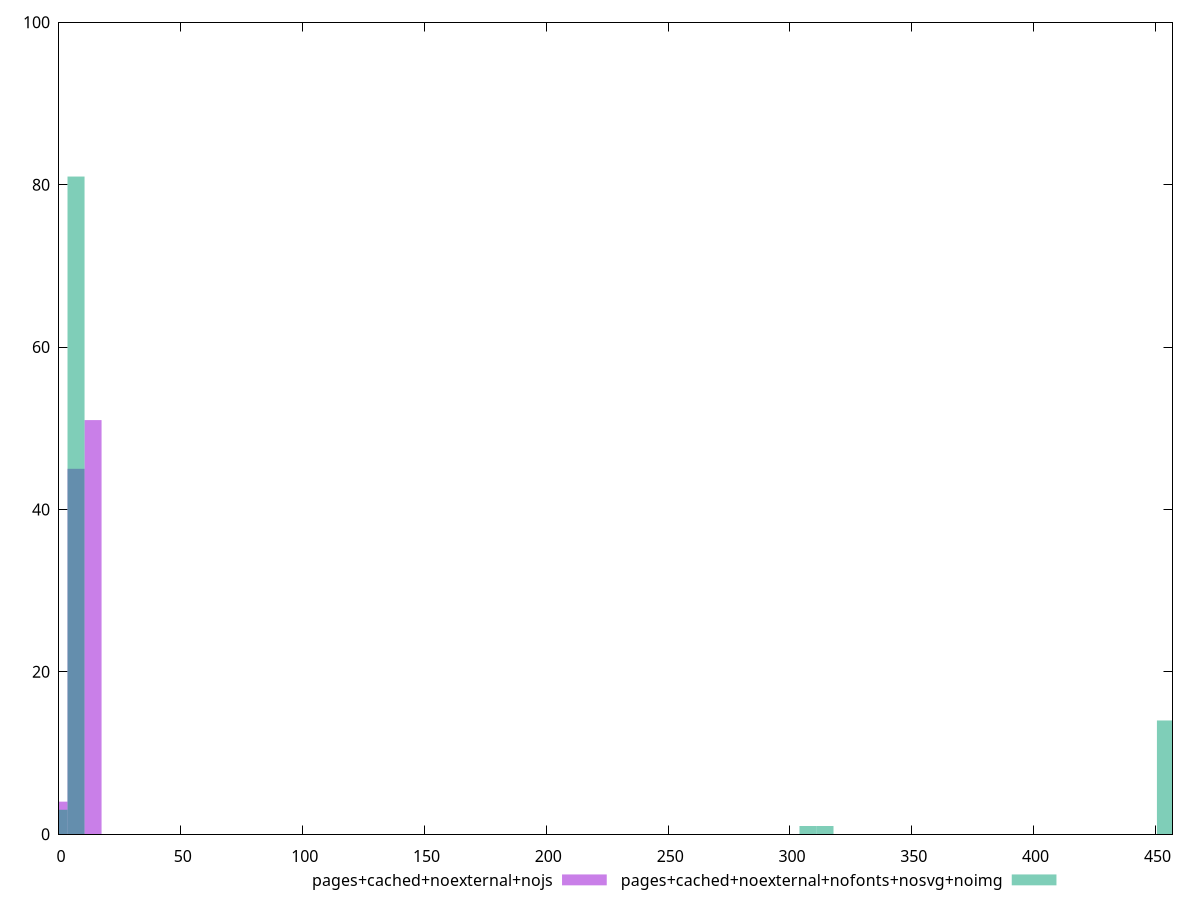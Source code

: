 reset

$pagesCachedNoexternalNojs <<EOF
13.972338428341038 51
6.986169214170519 45
0 4
EOF

$pagesCachedNoexternalNofontsNosvgNoimg <<EOF
6.986169214170519 81
454.1009989210837 14
307.39144542350283 1
314.37761463767333 1
0 3
EOF

set key outside below
set boxwidth 6.986169214170519
set xrange [0:457]
set yrange [0:100]
set style fill transparent solid 0.5 noborder
set terminal svg size 640, 500 enhanced background rgb 'white'
set output "report_00007_2020-12-11T15:55:29.892Z/render-blocking-resources/comparison/histogram/10_vs_11.svg"

plot $pagesCachedNoexternalNojs title "pages+cached+noexternal+nojs" with boxes, \
     $pagesCachedNoexternalNofontsNosvgNoimg title "pages+cached+noexternal+nofonts+nosvg+noimg" with boxes

reset
